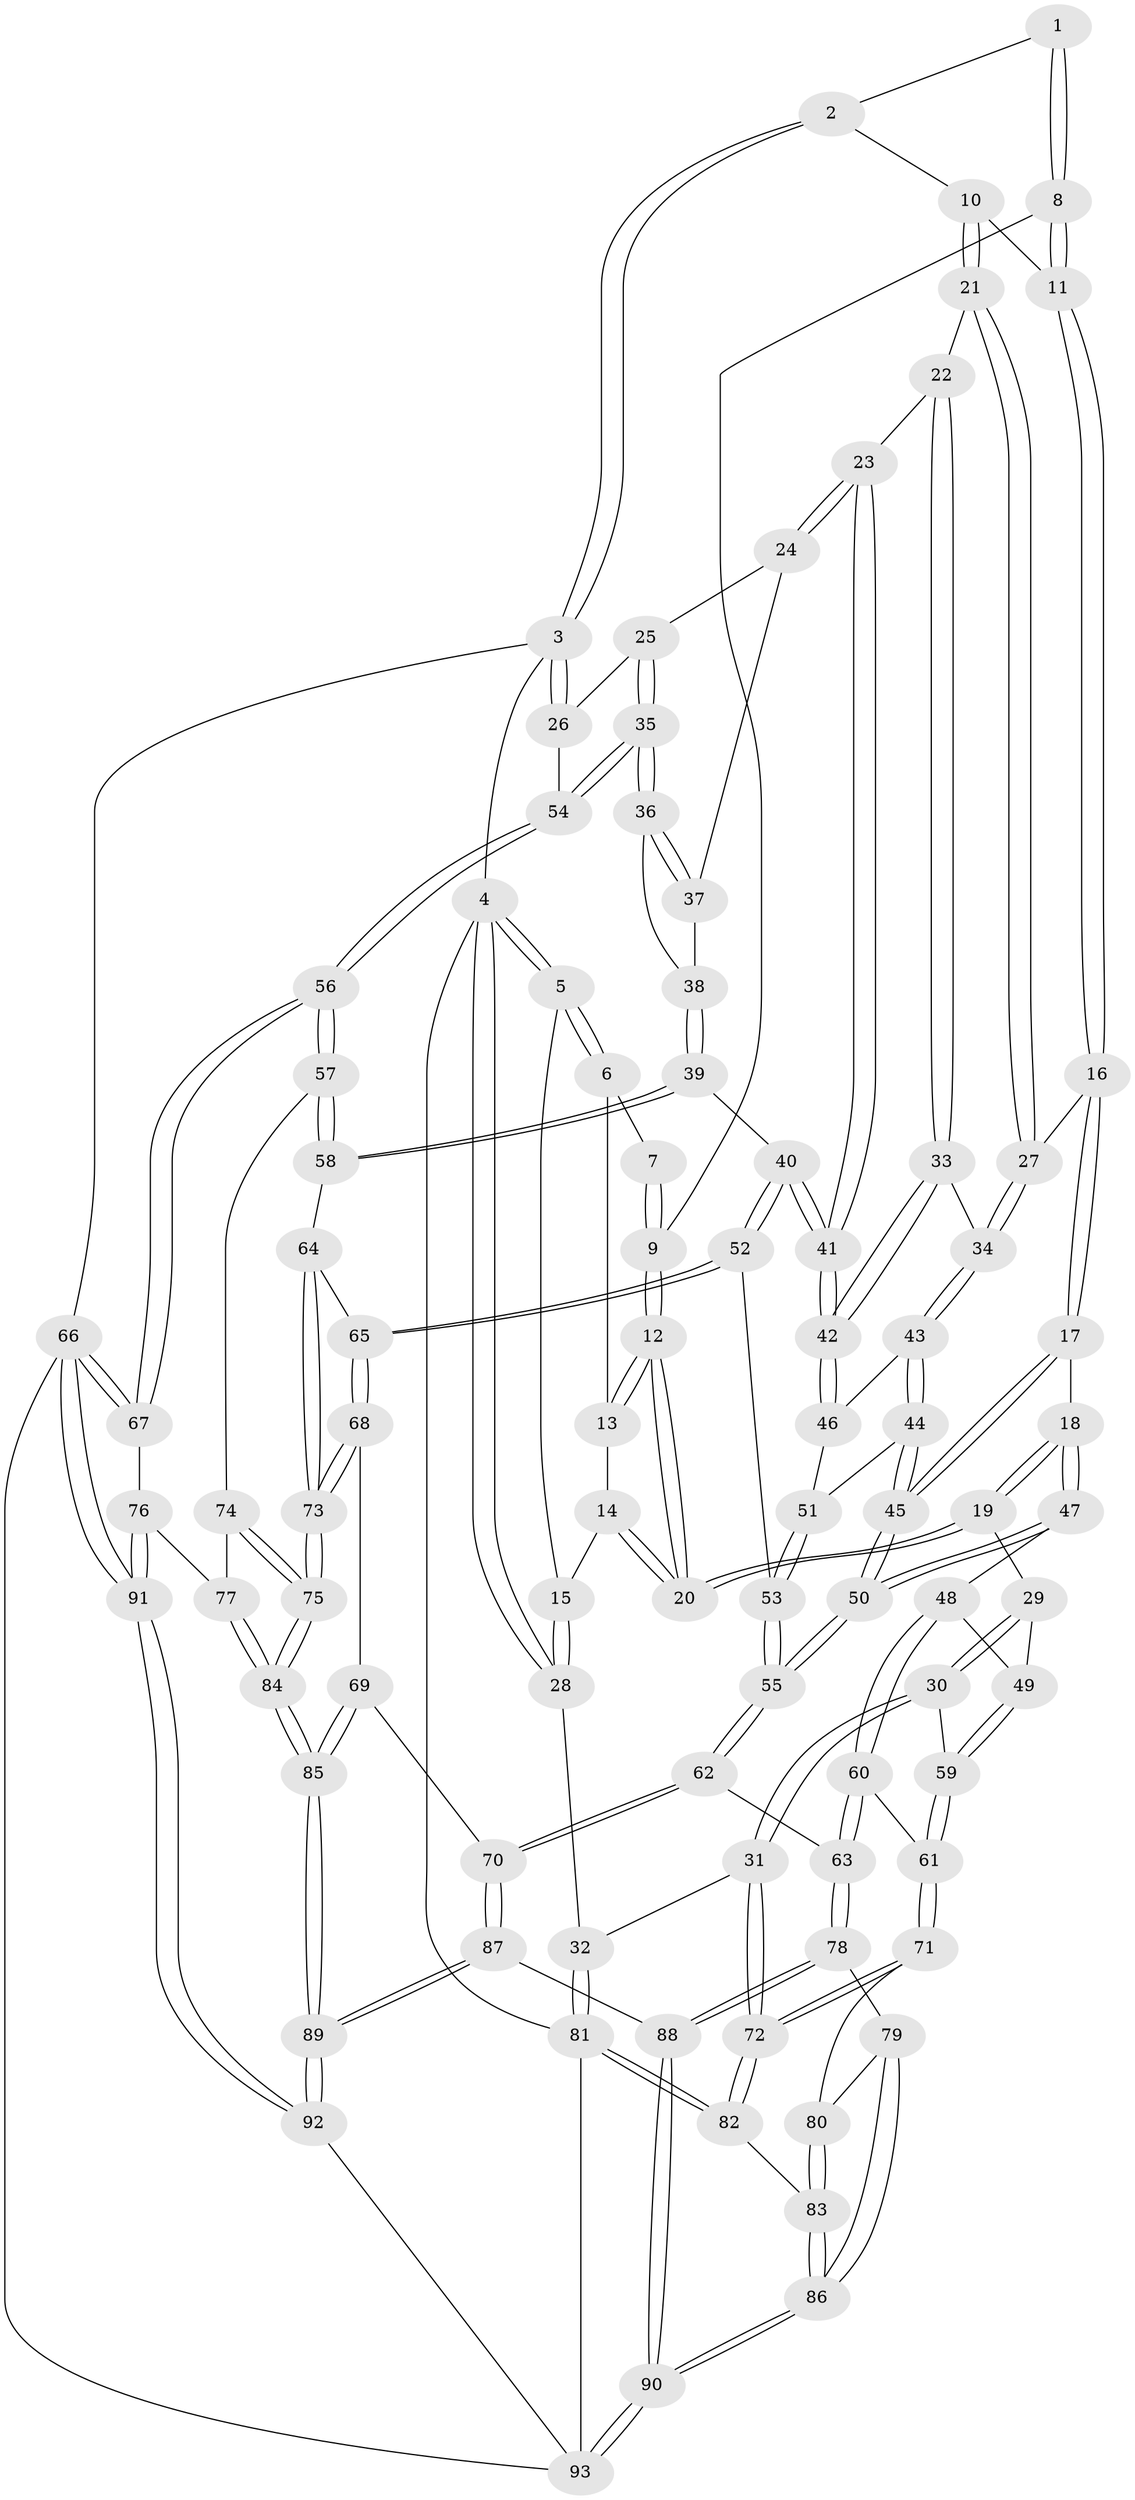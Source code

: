 // Generated by graph-tools (version 1.1) at 2025/11/02/27/25 16:11:58]
// undirected, 93 vertices, 229 edges
graph export_dot {
graph [start="1"]
  node [color=gray90,style=filled];
  1 [pos="+0.45784225350744695+0"];
  2 [pos="+0.6785450777468335+0"];
  3 [pos="+1+0"];
  4 [pos="+0+0"];
  5 [pos="+0+0"];
  6 [pos="+0.0674406091905245+0"];
  7 [pos="+0.21740054077230817+0"];
  8 [pos="+0.4293220883835419+0.08905015177505186"];
  9 [pos="+0.3367199416264065+0.10171646070229232"];
  10 [pos="+0.6892672918588376+0.06076796381268617"];
  11 [pos="+0.48774489069162+0.15021026713987218"];
  12 [pos="+0.2686994057846472+0.1864096983988628"];
  13 [pos="+0.10814544582217471+0"];
  14 [pos="+0.13539280997435119+0.18444311183935552"];
  15 [pos="+0.07085444570924841+0.18839334612759306"];
  16 [pos="+0.45733350543209544+0.255741043996082"];
  17 [pos="+0.4329079482550151+0.27198196125988683"];
  18 [pos="+0.35174518029631224+0.3094999161187845"];
  19 [pos="+0.26258465223973004+0.2786181465285487"];
  20 [pos="+0.252992024767255+0.2514638615122771"];
  21 [pos="+0.7141203693656377+0.10367638490007124"];
  22 [pos="+0.765454050009759+0.16892820817026102"];
  23 [pos="+0.7924049268846871+0.18754144938760783"];
  24 [pos="+0.8323167751739552+0.18731674488179242"];
  25 [pos="+0.8628078304990023+0.17566281938892778"];
  26 [pos="+1+0"];
  27 [pos="+0.5347104755877881+0.2815774034203058"];
  28 [pos="+0+0.32186132954482166"];
  29 [pos="+0.23513005012189747+0.3066421881946464"];
  30 [pos="+0.031354534904681985+0.4708909168664245"];
  31 [pos="+0+0.47379119380493695"];
  32 [pos="+0+0.46310401448364663"];
  33 [pos="+0.6100111231118035+0.3140254215644198"];
  34 [pos="+0.5879349099250655+0.32142822318187103"];
  35 [pos="+1+0.35595298903677125"];
  36 [pos="+1+0.3603307766738875"];
  37 [pos="+0.8711923510002342+0.237768787973308"];
  38 [pos="+0.9563066399234147+0.3919320391041471"];
  39 [pos="+0.8474547441734142+0.48393221183465424"];
  40 [pos="+0.8006511764194797+0.4491663336901814"];
  41 [pos="+0.7720255412646122+0.4006352578258322"];
  42 [pos="+0.7488629668067776+0.3991507112116837"];
  43 [pos="+0.582340909264936+0.39157183259051465"];
  44 [pos="+0.5541816067382653+0.4320171823397139"];
  45 [pos="+0.5515094091732241+0.4350755521866703"];
  46 [pos="+0.6811611020358297+0.41350118016479304"];
  47 [pos="+0.380124293461194+0.39612170369788624"];
  48 [pos="+0.30511137032717434+0.501937395715551"];
  49 [pos="+0.27616980979595673+0.5000935426515629"];
  50 [pos="+0.503842543674502+0.5267027432625664"];
  51 [pos="+0.6517834749811758+0.4509718197431653"];
  52 [pos="+0.6274945522789775+0.5499904321038437"];
  53 [pos="+0.6245532325161217+0.549378583786669"];
  54 [pos="+1+0.3564608882279848"];
  55 [pos="+0.5082329746098982+0.5505530358265995"];
  56 [pos="+1+0.6859011278438206"];
  57 [pos="+0.8920999690211656+0.6044974615727534"];
  58 [pos="+0.8803566336655547+0.5963110720655386"];
  59 [pos="+0.13755614165400726+0.5424516402984069"];
  60 [pos="+0.3787640633850975+0.6373616320131335"];
  61 [pos="+0.21427285285221676+0.6489368835443412"];
  62 [pos="+0.4564841661673295+0.6519846994957209"];
  63 [pos="+0.41281205006659444+0.647656621288548"];
  64 [pos="+0.7688003729165207+0.6473105062171488"];
  65 [pos="+0.718290899626505+0.6424440691735833"];
  66 [pos="+1+1"];
  67 [pos="+1+0.7374163845476209"];
  68 [pos="+0.6199021616885175+0.7263483739701809"];
  69 [pos="+0.6087272671454249+0.7289802892292653"];
  70 [pos="+0.478056801813532+0.6998284312294369"];
  71 [pos="+0.20353426511202358+0.682865360600937"];
  72 [pos="+0.07581952262905982+0.7343830583462069"];
  73 [pos="+0.7461971470107522+0.7943375968404578"];
  74 [pos="+0.8904842458183884+0.6137117928241063"];
  75 [pos="+0.7755767387176925+0.8729705574283031"];
  76 [pos="+0.9899947371189074+0.836327940765391"];
  77 [pos="+0.8862571052891874+0.8639995193907352"];
  78 [pos="+0.26889281464285625+0.804804619826962"];
  79 [pos="+0.21457384392683662+0.7469459751753611"];
  80 [pos="+0.2042910416313226+0.688739840751331"];
  81 [pos="+0+0.8582299612230979"];
  82 [pos="+0.049503215287576154+0.8527777021076742"];
  83 [pos="+0.05039148837890363+0.8532523582263871"];
  84 [pos="+0.7865067086644598+0.9348669468523494"];
  85 [pos="+0.7123785777260124+1"];
  86 [pos="+0.09040240948095601+0.8765579507342433"];
  87 [pos="+0.4677361479742941+0.7682331056324421"];
  88 [pos="+0.31295492694859867+0.935895008464134"];
  89 [pos="+0.7082540098869646+1"];
  90 [pos="+0.267378116816349+1"];
  91 [pos="+0.9255137925390228+1"];
  92 [pos="+0.7062435841301837+1"];
  93 [pos="+0.28314909706982677+1"];
  1 -- 2;
  1 -- 8;
  1 -- 8;
  2 -- 3;
  2 -- 3;
  2 -- 10;
  3 -- 4;
  3 -- 26;
  3 -- 26;
  3 -- 66;
  4 -- 5;
  4 -- 5;
  4 -- 28;
  4 -- 28;
  4 -- 81;
  5 -- 6;
  5 -- 6;
  5 -- 15;
  6 -- 7;
  6 -- 13;
  7 -- 9;
  7 -- 9;
  8 -- 9;
  8 -- 11;
  8 -- 11;
  9 -- 12;
  9 -- 12;
  10 -- 11;
  10 -- 21;
  10 -- 21;
  11 -- 16;
  11 -- 16;
  12 -- 13;
  12 -- 13;
  12 -- 20;
  12 -- 20;
  13 -- 14;
  14 -- 15;
  14 -- 20;
  14 -- 20;
  15 -- 28;
  15 -- 28;
  16 -- 17;
  16 -- 17;
  16 -- 27;
  17 -- 18;
  17 -- 45;
  17 -- 45;
  18 -- 19;
  18 -- 19;
  18 -- 47;
  18 -- 47;
  19 -- 20;
  19 -- 20;
  19 -- 29;
  21 -- 22;
  21 -- 27;
  21 -- 27;
  22 -- 23;
  22 -- 33;
  22 -- 33;
  23 -- 24;
  23 -- 24;
  23 -- 41;
  23 -- 41;
  24 -- 25;
  24 -- 37;
  25 -- 26;
  25 -- 35;
  25 -- 35;
  26 -- 54;
  27 -- 34;
  27 -- 34;
  28 -- 32;
  29 -- 30;
  29 -- 30;
  29 -- 49;
  30 -- 31;
  30 -- 31;
  30 -- 59;
  31 -- 32;
  31 -- 72;
  31 -- 72;
  32 -- 81;
  32 -- 81;
  33 -- 34;
  33 -- 42;
  33 -- 42;
  34 -- 43;
  34 -- 43;
  35 -- 36;
  35 -- 36;
  35 -- 54;
  35 -- 54;
  36 -- 37;
  36 -- 37;
  36 -- 38;
  37 -- 38;
  38 -- 39;
  38 -- 39;
  39 -- 40;
  39 -- 58;
  39 -- 58;
  40 -- 41;
  40 -- 41;
  40 -- 52;
  40 -- 52;
  41 -- 42;
  41 -- 42;
  42 -- 46;
  42 -- 46;
  43 -- 44;
  43 -- 44;
  43 -- 46;
  44 -- 45;
  44 -- 45;
  44 -- 51;
  45 -- 50;
  45 -- 50;
  46 -- 51;
  47 -- 48;
  47 -- 50;
  47 -- 50;
  48 -- 49;
  48 -- 60;
  48 -- 60;
  49 -- 59;
  49 -- 59;
  50 -- 55;
  50 -- 55;
  51 -- 53;
  51 -- 53;
  52 -- 53;
  52 -- 65;
  52 -- 65;
  53 -- 55;
  53 -- 55;
  54 -- 56;
  54 -- 56;
  55 -- 62;
  55 -- 62;
  56 -- 57;
  56 -- 57;
  56 -- 67;
  56 -- 67;
  57 -- 58;
  57 -- 58;
  57 -- 74;
  58 -- 64;
  59 -- 61;
  59 -- 61;
  60 -- 61;
  60 -- 63;
  60 -- 63;
  61 -- 71;
  61 -- 71;
  62 -- 63;
  62 -- 70;
  62 -- 70;
  63 -- 78;
  63 -- 78;
  64 -- 65;
  64 -- 73;
  64 -- 73;
  65 -- 68;
  65 -- 68;
  66 -- 67;
  66 -- 67;
  66 -- 91;
  66 -- 91;
  66 -- 93;
  67 -- 76;
  68 -- 69;
  68 -- 73;
  68 -- 73;
  69 -- 70;
  69 -- 85;
  69 -- 85;
  70 -- 87;
  70 -- 87;
  71 -- 72;
  71 -- 72;
  71 -- 80;
  72 -- 82;
  72 -- 82;
  73 -- 75;
  73 -- 75;
  74 -- 75;
  74 -- 75;
  74 -- 77;
  75 -- 84;
  75 -- 84;
  76 -- 77;
  76 -- 91;
  76 -- 91;
  77 -- 84;
  77 -- 84;
  78 -- 79;
  78 -- 88;
  78 -- 88;
  79 -- 80;
  79 -- 86;
  79 -- 86;
  80 -- 83;
  80 -- 83;
  81 -- 82;
  81 -- 82;
  81 -- 93;
  82 -- 83;
  83 -- 86;
  83 -- 86;
  84 -- 85;
  84 -- 85;
  85 -- 89;
  85 -- 89;
  86 -- 90;
  86 -- 90;
  87 -- 88;
  87 -- 89;
  87 -- 89;
  88 -- 90;
  88 -- 90;
  89 -- 92;
  89 -- 92;
  90 -- 93;
  90 -- 93;
  91 -- 92;
  91 -- 92;
  92 -- 93;
}

